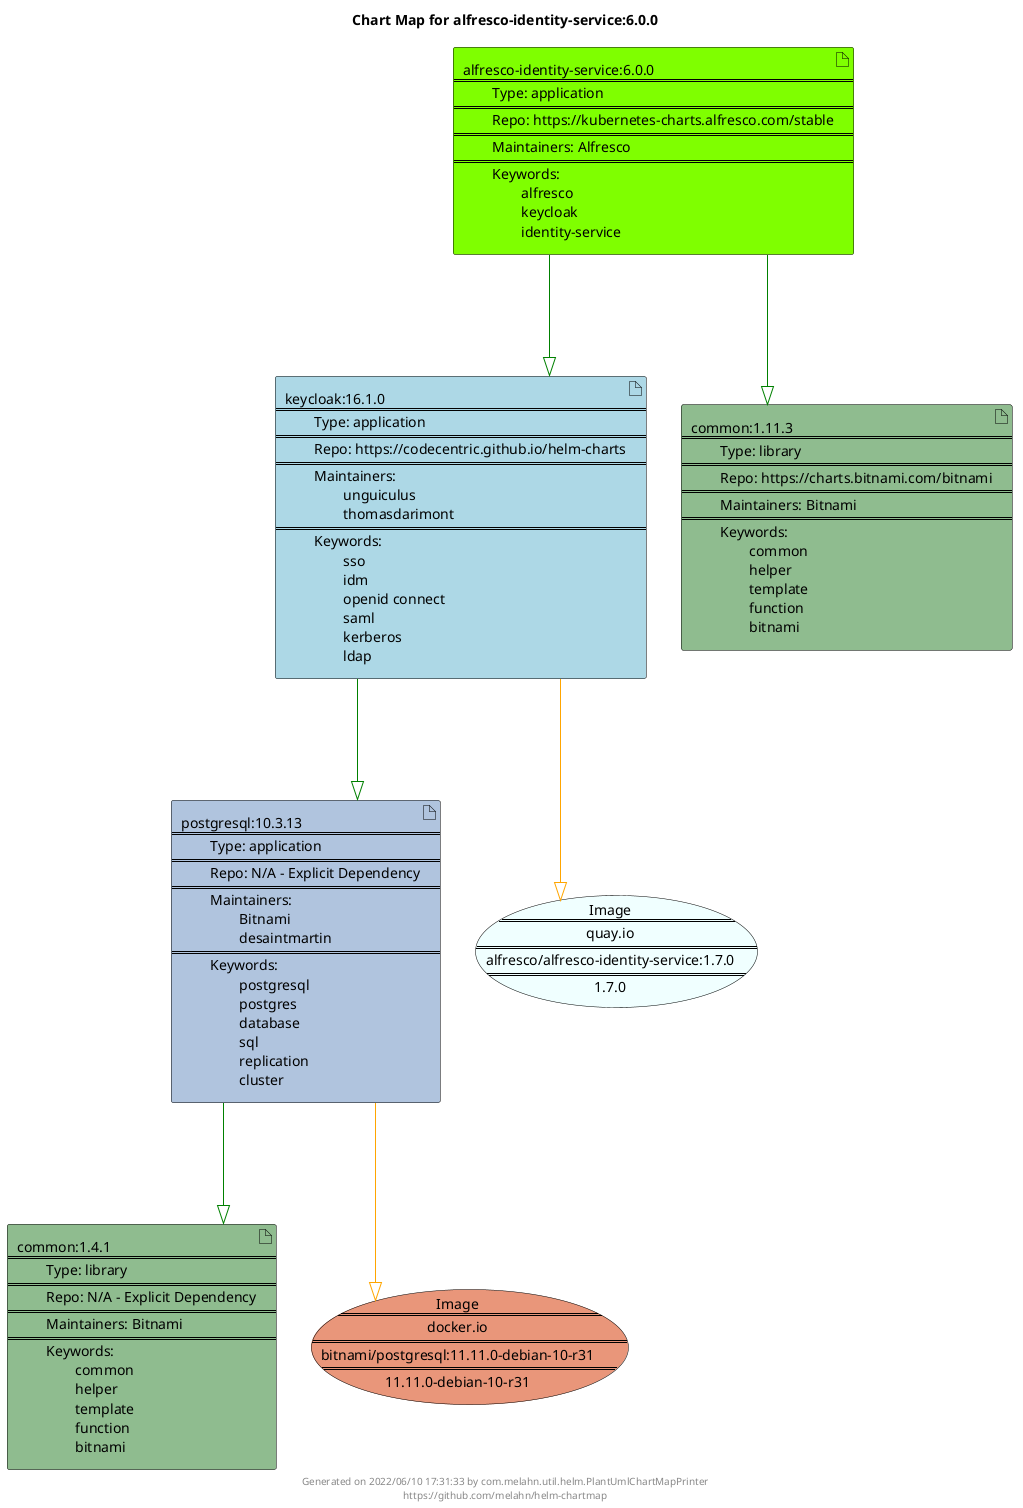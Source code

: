 @startuml
skinparam linetype ortho
skinparam backgroundColor white
skinparam usecaseBorderColor black
skinparam usecaseArrowColor LightSlateGray
skinparam artifactBorderColor black
skinparam artifactArrowColor LightSlateGray

title Chart Map for alfresco-identity-service:6.0.0

'There are 5 referenced Helm Charts
artifact "common:1.4.1\n====\n\tType: library\n====\n\tRepo: N/A - Explicit Dependency\n====\n\tMaintainers: Bitnami\n====\n\tKeywords: \n\t\tcommon\n\t\thelper\n\t\ttemplate\n\t\tfunction\n\t\tbitnami" as common_1_4_1 #DarkSeaGreen
artifact "keycloak:16.1.0\n====\n\tType: application\n====\n\tRepo: https://codecentric.github.io/helm-charts\n====\n\tMaintainers: \n\t\tunguiculus\n\t\tthomasdarimont\n====\n\tKeywords: \n\t\tsso\n\t\tidm\n\t\topenid connect\n\t\tsaml\n\t\tkerberos\n\t\tldap" as keycloak_16_1_0 #LightBlue
artifact "postgresql:10.3.13\n====\n\tType: application\n====\n\tRepo: N/A - Explicit Dependency\n====\n\tMaintainers: \n\t\tBitnami\n\t\tdesaintmartin\n====\n\tKeywords: \n\t\tpostgresql\n\t\tpostgres\n\t\tdatabase\n\t\tsql\n\t\treplication\n\t\tcluster" as postgresql_10_3_13 #LightSteelBlue
artifact "alfresco-identity-service:6.0.0\n====\n\tType: application\n====\n\tRepo: https://kubernetes-charts.alfresco.com/stable\n====\n\tMaintainers: Alfresco\n====\n\tKeywords: \n\t\talfresco\n\t\tkeycloak\n\t\tidentity-service" as alfresco_identity_service_6_0_0 #Chartreuse
artifact "common:1.11.3\n====\n\tType: library\n====\n\tRepo: https://charts.bitnami.com/bitnami\n====\n\tMaintainers: Bitnami\n====\n\tKeywords: \n\t\tcommon\n\t\thelper\n\t\ttemplate\n\t\tfunction\n\t\tbitnami" as common_1_11_3 #DarkSeaGreen

'There are 2 referenced Docker Images
usecase "Image\n====\nquay.io\n====\nalfresco/alfresco-identity-service:1.7.0\n====\n1.7.0" as quay_io_alfresco_alfresco_identity_service_1_7_0 #Azure
usecase "Image\n====\ndocker.io\n====\nbitnami/postgresql:11.11.0-debian-10-r31\n====\n11.11.0-debian-10-r31" as docker_io_bitnami_postgresql_11_11_0_debian_10_r31 #DarkSalmon

'Chart Dependencies
alfresco_identity_service_6_0_0--[#green]-|>common_1_11_3
alfresco_identity_service_6_0_0--[#green]-|>keycloak_16_1_0
keycloak_16_1_0--[#green]-|>postgresql_10_3_13
postgresql_10_3_13--[#green]-|>common_1_4_1
keycloak_16_1_0--[#orange]-|>quay_io_alfresco_alfresco_identity_service_1_7_0
postgresql_10_3_13--[#orange]-|>docker_io_bitnami_postgresql_11_11_0_debian_10_r31

center footer Generated on 2022/06/10 17:31:33 by com.melahn.util.helm.PlantUmlChartMapPrinter\nhttps://github.com/melahn/helm-chartmap
@enduml
